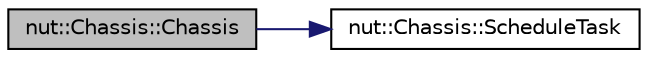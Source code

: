 digraph "nut::Chassis::Chassis"
{
 // LATEX_PDF_SIZE
  edge [fontname="Helvetica",fontsize="10",labelfontname="Helvetica",labelfontsize="10"];
  node [fontname="Helvetica",fontsize="10",shape=record];
  rankdir="LR";
  Node1 [label="nut::Chassis::Chassis",height=0.2,width=0.4,color="black", fillcolor="grey75", style="filled", fontcolor="black",tooltip="コンストラクタ"];
  Node1 -> Node2 [color="midnightblue",fontsize="10",style="solid",fontname="Helvetica"];
  Node2 [label="nut::Chassis::ScheduleTask",height=0.2,width=0.4,color="black", fillcolor="white", style="filled",URL="$d9/dc6/classnut_1_1_chassis.html#a76ba6098169bfbb9950f525af6d0ab2e",tooltip="周期コールバック関数"];
}
